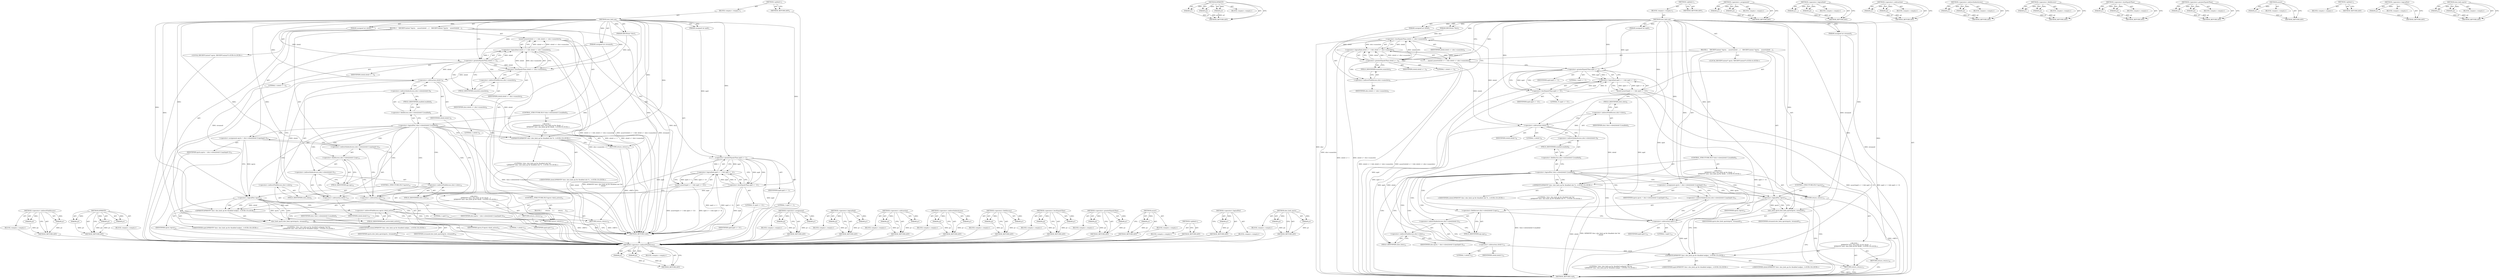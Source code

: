 digraph "xhci_kick_epctx" {
vulnerable_123 [label=<(METHOD,&lt;operator&gt;.indirectFieldAccess)>];
vulnerable_124 [label=<(PARAM,p1)>];
vulnerable_125 [label=<(PARAM,p2)>];
vulnerable_126 [label=<(BLOCK,&lt;empty&gt;,&lt;empty&gt;)>];
vulnerable_127 [label=<(METHOD_RETURN,ANY)>];
vulnerable_147 [label=<(METHOD,DPRINTF)>];
vulnerable_148 [label=<(PARAM,p1)>];
vulnerable_149 [label=<(PARAM,p2)>];
vulnerable_150 [label=<(PARAM,p3)>];
vulnerable_151 [label=<(BLOCK,&lt;empty&gt;,&lt;empty&gt;)>];
vulnerable_152 [label=<(METHOD_RETURN,ANY)>];
vulnerable_6 [label=<(METHOD,&lt;global&gt;)<SUB>1</SUB>>];
vulnerable_7 [label=<(BLOCK,&lt;empty&gt;,&lt;empty&gt;)<SUB>1</SUB>>];
vulnerable_8 [label=<(METHOD,xhci_kick_ep)<SUB>1</SUB>>];
vulnerable_9 [label=<(PARAM,XHCIState *xhci)<SUB>1</SUB>>];
vulnerable_10 [label=<(PARAM,unsigned int slotid)<SUB>1</SUB>>];
vulnerable_11 [label=<(PARAM,unsigned int epid)<SUB>2</SUB>>];
vulnerable_12 [label=<(PARAM,unsigned int streamid)<SUB>2</SUB>>];
vulnerable_13 [label=<(BLOCK,{
    XHCIEPContext *epctx;

    assert(slotid ...,{
    XHCIEPContext *epctx;

    assert(slotid ...)<SUB>3</SUB>>];
vulnerable_14 [label="<(LOCAL,XHCIEPContext* epctx: XHCIEPContext*)<SUB>4</SUB>>"];
vulnerable_15 [label=<(assert,assert(slotid &gt;= 1 &amp;&amp; slotid &lt;= xhci-&gt;numslots))<SUB>6</SUB>>];
vulnerable_16 [label=<(&lt;operator&gt;.logicalAnd,slotid &gt;= 1 &amp;&amp; slotid &lt;= xhci-&gt;numslots)<SUB>6</SUB>>];
vulnerable_17 [label=<(&lt;operator&gt;.greaterEqualsThan,slotid &gt;= 1)<SUB>6</SUB>>];
vulnerable_18 [label=<(IDENTIFIER,slotid,slotid &gt;= 1)<SUB>6</SUB>>];
vulnerable_19 [label=<(LITERAL,1,slotid &gt;= 1)<SUB>6</SUB>>];
vulnerable_20 [label=<(&lt;operator&gt;.lessEqualsThan,slotid &lt;= xhci-&gt;numslots)<SUB>6</SUB>>];
vulnerable_21 [label=<(IDENTIFIER,slotid,slotid &lt;= xhci-&gt;numslots)<SUB>6</SUB>>];
vulnerable_22 [label=<(&lt;operator&gt;.indirectFieldAccess,xhci-&gt;numslots)<SUB>6</SUB>>];
vulnerable_23 [label=<(IDENTIFIER,xhci,slotid &lt;= xhci-&gt;numslots)<SUB>6</SUB>>];
vulnerable_24 [label=<(FIELD_IDENTIFIER,numslots,numslots)<SUB>6</SUB>>];
vulnerable_25 [label=<(assert,assert(epid &gt;= 1 &amp;&amp; epid &lt;= 31))<SUB>7</SUB>>];
vulnerable_26 [label=<(&lt;operator&gt;.logicalAnd,epid &gt;= 1 &amp;&amp; epid &lt;= 31)<SUB>7</SUB>>];
vulnerable_27 [label=<(&lt;operator&gt;.greaterEqualsThan,epid &gt;= 1)<SUB>7</SUB>>];
vulnerable_28 [label=<(IDENTIFIER,epid,epid &gt;= 1)<SUB>7</SUB>>];
vulnerable_29 [label=<(LITERAL,1,epid &gt;= 1)<SUB>7</SUB>>];
vulnerable_30 [label=<(&lt;operator&gt;.lessEqualsThan,epid &lt;= 31)<SUB>7</SUB>>];
vulnerable_31 [label=<(IDENTIFIER,epid,epid &lt;= 31)<SUB>7</SUB>>];
vulnerable_32 [label=<(LITERAL,31,epid &lt;= 31)<SUB>7</SUB>>];
vulnerable_33 [label=<(CONTROL_STRUCTURE,IF,if (!xhci-&gt;slots[slotid-1].enabled))<SUB>9</SUB>>];
vulnerable_34 [label=<(&lt;operator&gt;.logicalNot,!xhci-&gt;slots[slotid-1].enabled)<SUB>9</SUB>>];
vulnerable_35 [label=<(&lt;operator&gt;.fieldAccess,xhci-&gt;slots[slotid-1].enabled)<SUB>9</SUB>>];
vulnerable_36 [label=<(&lt;operator&gt;.indirectIndexAccess,xhci-&gt;slots[slotid-1])<SUB>9</SUB>>];
vulnerable_37 [label=<(&lt;operator&gt;.indirectFieldAccess,xhci-&gt;slots)<SUB>9</SUB>>];
vulnerable_38 [label=<(IDENTIFIER,xhci,!xhci-&gt;slots[slotid-1].enabled)<SUB>9</SUB>>];
vulnerable_39 [label=<(FIELD_IDENTIFIER,slots,slots)<SUB>9</SUB>>];
vulnerable_40 [label=<(&lt;operator&gt;.subtraction,slotid-1)<SUB>9</SUB>>];
vulnerable_41 [label=<(IDENTIFIER,slotid,slotid-1)<SUB>9</SUB>>];
vulnerable_42 [label=<(LITERAL,1,slotid-1)<SUB>9</SUB>>];
vulnerable_43 [label=<(FIELD_IDENTIFIER,enabled,enabled)<SUB>9</SUB>>];
vulnerable_44 [label="<(BLOCK,{
        DPRINTF(&quot;xhci: xhci_kick_ep for disab...,{
        DPRINTF(&quot;xhci: xhci_kick_ep for disab...)<SUB>9</SUB>>"];
vulnerable_45 [label="<(DPRINTF,DPRINTF(&quot;xhci: xhci_kick_ep for disabled slot %...)<SUB>10</SUB>>"];
vulnerable_46 [label="<(LITERAL,&quot;xhci: xhci_kick_ep for disabled slot %d\n&quot;,DPRINTF(&quot;xhci: xhci_kick_ep for disabled slot %...)<SUB>10</SUB>>"];
vulnerable_47 [label="<(IDENTIFIER,slotid,DPRINTF(&quot;xhci: xhci_kick_ep for disabled slot %...)<SUB>10</SUB>>"];
vulnerable_48 [label=<(RETURN,return;,return;)<SUB>11</SUB>>];
vulnerable_49 [label=<(&lt;operator&gt;.assignment,epctx = xhci-&gt;slots[slotid-1].eps[epid-1])<SUB>13</SUB>>];
vulnerable_50 [label=<(IDENTIFIER,epctx,epctx = xhci-&gt;slots[slotid-1].eps[epid-1])<SUB>13</SUB>>];
vulnerable_51 [label=<(&lt;operator&gt;.indirectIndexAccess,xhci-&gt;slots[slotid-1].eps[epid-1])<SUB>13</SUB>>];
vulnerable_52 [label=<(&lt;operator&gt;.fieldAccess,xhci-&gt;slots[slotid-1].eps)<SUB>13</SUB>>];
vulnerable_53 [label=<(&lt;operator&gt;.indirectIndexAccess,xhci-&gt;slots[slotid-1])<SUB>13</SUB>>];
vulnerable_54 [label=<(&lt;operator&gt;.indirectFieldAccess,xhci-&gt;slots)<SUB>13</SUB>>];
vulnerable_55 [label=<(IDENTIFIER,xhci,epctx = xhci-&gt;slots[slotid-1].eps[epid-1])<SUB>13</SUB>>];
vulnerable_56 [label=<(FIELD_IDENTIFIER,slots,slots)<SUB>13</SUB>>];
vulnerable_57 [label=<(&lt;operator&gt;.subtraction,slotid-1)<SUB>13</SUB>>];
vulnerable_58 [label=<(IDENTIFIER,slotid,slotid-1)<SUB>13</SUB>>];
vulnerable_59 [label=<(LITERAL,1,slotid-1)<SUB>13</SUB>>];
vulnerable_60 [label=<(FIELD_IDENTIFIER,eps,eps)<SUB>13</SUB>>];
vulnerable_61 [label=<(&lt;operator&gt;.subtraction,epid-1)<SUB>13</SUB>>];
vulnerable_62 [label=<(IDENTIFIER,epid,epid-1)<SUB>13</SUB>>];
vulnerable_63 [label=<(LITERAL,1,epid-1)<SUB>13</SUB>>];
vulnerable_64 [label=<(CONTROL_STRUCTURE,IF,if (!epctx))<SUB>14</SUB>>];
vulnerable_65 [label=<(&lt;operator&gt;.logicalNot,!epctx)<SUB>14</SUB>>];
vulnerable_66 [label=<(IDENTIFIER,epctx,!epctx)<SUB>14</SUB>>];
vulnerable_67 [label="<(BLOCK,{
        DPRINTF(&quot;xhci: xhci_kick_ep for disab...,{
        DPRINTF(&quot;xhci: xhci_kick_ep for disab...)<SUB>14</SUB>>"];
vulnerable_68 [label="<(DPRINTF,DPRINTF(&quot;xhci: xhci_kick_ep for disabled endpoi...)<SUB>15</SUB>>"];
vulnerable_69 [label="<(LITERAL,&quot;xhci: xhci_kick_ep for disabled endpoint %d,%d\n&quot;,DPRINTF(&quot;xhci: xhci_kick_ep for disabled endpoi...)<SUB>15</SUB>>"];
vulnerable_70 [label="<(IDENTIFIER,epid,DPRINTF(&quot;xhci: xhci_kick_ep for disabled endpoi...)<SUB>16</SUB>>"];
vulnerable_71 [label="<(IDENTIFIER,slotid,DPRINTF(&quot;xhci: xhci_kick_ep for disabled endpoi...)<SUB>16</SUB>>"];
vulnerable_72 [label=<(RETURN,return;,return;)<SUB>17</SUB>>];
vulnerable_73 [label=<(RETURN,return;,return;)<SUB>18</SUB>>];
vulnerable_74 [label=<(xhci_kick_epctx,xhci_kick_epctx(epctx, streamid))<SUB>21</SUB>>];
vulnerable_75 [label=<(IDENTIFIER,epctx,xhci_kick_epctx(epctx, streamid))<SUB>21</SUB>>];
vulnerable_76 [label=<(IDENTIFIER,streamid,xhci_kick_epctx(epctx, streamid))<SUB>21</SUB>>];
vulnerable_77 [label=<(METHOD_RETURN,void)<SUB>1</SUB>>];
vulnerable_79 [label=<(METHOD_RETURN,ANY)<SUB>1</SUB>>];
vulnerable_153 [label=<(METHOD,&lt;operator&gt;.assignment)>];
vulnerable_154 [label=<(PARAM,p1)>];
vulnerable_155 [label=<(PARAM,p2)>];
vulnerable_156 [label=<(BLOCK,&lt;empty&gt;,&lt;empty&gt;)>];
vulnerable_157 [label=<(METHOD_RETURN,ANY)>];
vulnerable_108 [label=<(METHOD,&lt;operator&gt;.logicalAnd)>];
vulnerable_109 [label=<(PARAM,p1)>];
vulnerable_110 [label=<(PARAM,p2)>];
vulnerable_111 [label=<(BLOCK,&lt;empty&gt;,&lt;empty&gt;)>];
vulnerable_112 [label=<(METHOD_RETURN,ANY)>];
vulnerable_142 [label=<(METHOD,&lt;operator&gt;.subtraction)>];
vulnerable_143 [label=<(PARAM,p1)>];
vulnerable_144 [label=<(PARAM,p2)>];
vulnerable_145 [label=<(BLOCK,&lt;empty&gt;,&lt;empty&gt;)>];
vulnerable_146 [label=<(METHOD_RETURN,ANY)>];
vulnerable_137 [label=<(METHOD,&lt;operator&gt;.indirectIndexAccess)>];
vulnerable_138 [label=<(PARAM,p1)>];
vulnerable_139 [label=<(PARAM,p2)>];
vulnerable_140 [label=<(BLOCK,&lt;empty&gt;,&lt;empty&gt;)>];
vulnerable_141 [label=<(METHOD_RETURN,ANY)>];
vulnerable_132 [label=<(METHOD,&lt;operator&gt;.fieldAccess)>];
vulnerable_133 [label=<(PARAM,p1)>];
vulnerable_134 [label=<(PARAM,p2)>];
vulnerable_135 [label=<(BLOCK,&lt;empty&gt;,&lt;empty&gt;)>];
vulnerable_136 [label=<(METHOD_RETURN,ANY)>];
vulnerable_118 [label=<(METHOD,&lt;operator&gt;.lessEqualsThan)>];
vulnerable_119 [label=<(PARAM,p1)>];
vulnerable_120 [label=<(PARAM,p2)>];
vulnerable_121 [label=<(BLOCK,&lt;empty&gt;,&lt;empty&gt;)>];
vulnerable_122 [label=<(METHOD_RETURN,ANY)>];
vulnerable_113 [label=<(METHOD,&lt;operator&gt;.greaterEqualsThan)>];
vulnerable_114 [label=<(PARAM,p1)>];
vulnerable_115 [label=<(PARAM,p2)>];
vulnerable_116 [label=<(BLOCK,&lt;empty&gt;,&lt;empty&gt;)>];
vulnerable_117 [label=<(METHOD_RETURN,ANY)>];
vulnerable_104 [label=<(METHOD,assert)>];
vulnerable_105 [label=<(PARAM,p1)>];
vulnerable_106 [label=<(BLOCK,&lt;empty&gt;,&lt;empty&gt;)>];
vulnerable_107 [label=<(METHOD_RETURN,ANY)>];
vulnerable_98 [label=<(METHOD,&lt;global&gt;)<SUB>1</SUB>>];
vulnerable_99 [label=<(BLOCK,&lt;empty&gt;,&lt;empty&gt;)>];
vulnerable_100 [label=<(METHOD_RETURN,ANY)>];
vulnerable_128 [label=<(METHOD,&lt;operator&gt;.logicalNot)>];
vulnerable_129 [label=<(PARAM,p1)>];
vulnerable_130 [label=<(BLOCK,&lt;empty&gt;,&lt;empty&gt;)>];
vulnerable_131 [label=<(METHOD_RETURN,ANY)>];
vulnerable_158 [label=<(METHOD,xhci_kick_epctx)>];
vulnerable_159 [label=<(PARAM,p1)>];
vulnerable_160 [label=<(PARAM,p2)>];
vulnerable_161 [label=<(BLOCK,&lt;empty&gt;,&lt;empty&gt;)>];
vulnerable_162 [label=<(METHOD_RETURN,ANY)>];
fixed_129 [label=<(METHOD,&lt;operator&gt;.indirectFieldAccess)>];
fixed_130 [label=<(PARAM,p1)>];
fixed_131 [label=<(PARAM,p2)>];
fixed_132 [label=<(BLOCK,&lt;empty&gt;,&lt;empty&gt;)>];
fixed_133 [label=<(METHOD_RETURN,ANY)>];
fixed_153 [label=<(METHOD,DPRINTF)>];
fixed_154 [label=<(PARAM,p1)>];
fixed_155 [label=<(PARAM,p2)>];
fixed_156 [label=<(PARAM,p3)>];
fixed_157 [label=<(BLOCK,&lt;empty&gt;,&lt;empty&gt;)>];
fixed_158 [label=<(METHOD_RETURN,ANY)>];
fixed_6 [label=<(METHOD,&lt;global&gt;)<SUB>1</SUB>>];
fixed_7 [label=<(BLOCK,&lt;empty&gt;,&lt;empty&gt;)<SUB>1</SUB>>];
fixed_8 [label=<(METHOD,xhci_kick_ep)<SUB>1</SUB>>];
fixed_9 [label=<(PARAM,XHCIState *xhci)<SUB>1</SUB>>];
fixed_10 [label=<(PARAM,unsigned int slotid)<SUB>1</SUB>>];
fixed_11 [label=<(PARAM,unsigned int epid)<SUB>2</SUB>>];
fixed_12 [label=<(PARAM,unsigned int streamid)<SUB>2</SUB>>];
fixed_13 [label=<(BLOCK,{
    XHCIEPContext *epctx;

    assert(slotid ...,{
    XHCIEPContext *epctx;

    assert(slotid ...)<SUB>3</SUB>>];
fixed_14 [label="<(LOCAL,XHCIEPContext* epctx: XHCIEPContext*)<SUB>4</SUB>>"];
fixed_15 [label=<(assert,assert(slotid &gt;= 1 &amp;&amp; slotid &lt;= xhci-&gt;numslots))<SUB>6</SUB>>];
fixed_16 [label=<(&lt;operator&gt;.logicalAnd,slotid &gt;= 1 &amp;&amp; slotid &lt;= xhci-&gt;numslots)<SUB>6</SUB>>];
fixed_17 [label=<(&lt;operator&gt;.greaterEqualsThan,slotid &gt;= 1)<SUB>6</SUB>>];
fixed_18 [label=<(IDENTIFIER,slotid,slotid &gt;= 1)<SUB>6</SUB>>];
fixed_19 [label=<(LITERAL,1,slotid &gt;= 1)<SUB>6</SUB>>];
fixed_20 [label=<(&lt;operator&gt;.lessEqualsThan,slotid &lt;= xhci-&gt;numslots)<SUB>6</SUB>>];
fixed_21 [label=<(IDENTIFIER,slotid,slotid &lt;= xhci-&gt;numslots)<SUB>6</SUB>>];
fixed_22 [label=<(&lt;operator&gt;.indirectFieldAccess,xhci-&gt;numslots)<SUB>6</SUB>>];
fixed_23 [label=<(IDENTIFIER,xhci,slotid &lt;= xhci-&gt;numslots)<SUB>6</SUB>>];
fixed_24 [label=<(FIELD_IDENTIFIER,numslots,numslots)<SUB>6</SUB>>];
fixed_25 [label=<(assert,assert(epid &gt;= 1 &amp;&amp; epid &lt;= 31))<SUB>7</SUB>>];
fixed_26 [label=<(&lt;operator&gt;.logicalAnd,epid &gt;= 1 &amp;&amp; epid &lt;= 31)<SUB>7</SUB>>];
fixed_27 [label=<(&lt;operator&gt;.greaterEqualsThan,epid &gt;= 1)<SUB>7</SUB>>];
fixed_28 [label=<(IDENTIFIER,epid,epid &gt;= 1)<SUB>7</SUB>>];
fixed_29 [label=<(LITERAL,1,epid &gt;= 1)<SUB>7</SUB>>];
fixed_30 [label=<(&lt;operator&gt;.lessEqualsThan,epid &lt;= 31)<SUB>7</SUB>>];
fixed_31 [label=<(IDENTIFIER,epid,epid &lt;= 31)<SUB>7</SUB>>];
fixed_32 [label=<(LITERAL,31,epid &lt;= 31)<SUB>7</SUB>>];
fixed_33 [label=<(CONTROL_STRUCTURE,IF,if (!xhci-&gt;slots[slotid-1].enabled))<SUB>9</SUB>>];
fixed_34 [label=<(&lt;operator&gt;.logicalNot,!xhci-&gt;slots[slotid-1].enabled)<SUB>9</SUB>>];
fixed_35 [label=<(&lt;operator&gt;.fieldAccess,xhci-&gt;slots[slotid-1].enabled)<SUB>9</SUB>>];
fixed_36 [label=<(&lt;operator&gt;.indirectIndexAccess,xhci-&gt;slots[slotid-1])<SUB>9</SUB>>];
fixed_37 [label=<(&lt;operator&gt;.indirectFieldAccess,xhci-&gt;slots)<SUB>9</SUB>>];
fixed_38 [label=<(IDENTIFIER,xhci,!xhci-&gt;slots[slotid-1].enabled)<SUB>9</SUB>>];
fixed_39 [label=<(FIELD_IDENTIFIER,slots,slots)<SUB>9</SUB>>];
fixed_40 [label=<(&lt;operator&gt;.subtraction,slotid-1)<SUB>9</SUB>>];
fixed_41 [label=<(IDENTIFIER,slotid,slotid-1)<SUB>9</SUB>>];
fixed_42 [label=<(LITERAL,1,slotid-1)<SUB>9</SUB>>];
fixed_43 [label=<(FIELD_IDENTIFIER,enabled,enabled)<SUB>9</SUB>>];
fixed_44 [label="<(BLOCK,{
        DPRINTF(&quot;xhci: xhci_kick_ep for disab...,{
        DPRINTF(&quot;xhci: xhci_kick_ep for disab...)<SUB>9</SUB>>"];
fixed_45 [label="<(DPRINTF,DPRINTF(&quot;xhci: xhci_kick_ep for disabled slot %...)<SUB>10</SUB>>"];
fixed_46 [label="<(LITERAL,&quot;xhci: xhci_kick_ep for disabled slot %d\n&quot;,DPRINTF(&quot;xhci: xhci_kick_ep for disabled slot %...)<SUB>10</SUB>>"];
fixed_47 [label="<(IDENTIFIER,slotid,DPRINTF(&quot;xhci: xhci_kick_ep for disabled slot %...)<SUB>10</SUB>>"];
fixed_48 [label=<(RETURN,return;,return;)<SUB>11</SUB>>];
fixed_49 [label=<(&lt;operator&gt;.assignment,epctx = xhci-&gt;slots[slotid-1].eps[epid-1])<SUB>13</SUB>>];
fixed_50 [label=<(IDENTIFIER,epctx,epctx = xhci-&gt;slots[slotid-1].eps[epid-1])<SUB>13</SUB>>];
fixed_51 [label=<(&lt;operator&gt;.indirectIndexAccess,xhci-&gt;slots[slotid-1].eps[epid-1])<SUB>13</SUB>>];
fixed_52 [label=<(&lt;operator&gt;.fieldAccess,xhci-&gt;slots[slotid-1].eps)<SUB>13</SUB>>];
fixed_53 [label=<(&lt;operator&gt;.indirectIndexAccess,xhci-&gt;slots[slotid-1])<SUB>13</SUB>>];
fixed_54 [label=<(&lt;operator&gt;.indirectFieldAccess,xhci-&gt;slots)<SUB>13</SUB>>];
fixed_55 [label=<(IDENTIFIER,xhci,epctx = xhci-&gt;slots[slotid-1].eps[epid-1])<SUB>13</SUB>>];
fixed_56 [label=<(FIELD_IDENTIFIER,slots,slots)<SUB>13</SUB>>];
fixed_57 [label=<(&lt;operator&gt;.subtraction,slotid-1)<SUB>13</SUB>>];
fixed_58 [label=<(IDENTIFIER,slotid,slotid-1)<SUB>13</SUB>>];
fixed_59 [label=<(LITERAL,1,slotid-1)<SUB>13</SUB>>];
fixed_60 [label=<(FIELD_IDENTIFIER,eps,eps)<SUB>13</SUB>>];
fixed_61 [label=<(&lt;operator&gt;.subtraction,epid-1)<SUB>13</SUB>>];
fixed_62 [label=<(IDENTIFIER,epid,epid-1)<SUB>13</SUB>>];
fixed_63 [label=<(LITERAL,1,epid-1)<SUB>13</SUB>>];
fixed_64 [label=<(CONTROL_STRUCTURE,IF,if (!epctx))<SUB>14</SUB>>];
fixed_65 [label=<(&lt;operator&gt;.logicalNot,!epctx)<SUB>14</SUB>>];
fixed_66 [label=<(IDENTIFIER,epctx,!epctx)<SUB>14</SUB>>];
fixed_67 [label="<(BLOCK,{
        DPRINTF(&quot;xhci: xhci_kick_ep for disab...,{
        DPRINTF(&quot;xhci: xhci_kick_ep for disab...)<SUB>14</SUB>>"];
fixed_68 [label="<(DPRINTF,DPRINTF(&quot;xhci: xhci_kick_ep for disabled endpoi...)<SUB>15</SUB>>"];
fixed_69 [label="<(LITERAL,&quot;xhci: xhci_kick_ep for disabled endpoint %d,%d\n&quot;,DPRINTF(&quot;xhci: xhci_kick_ep for disabled endpoi...)<SUB>15</SUB>>"];
fixed_70 [label="<(IDENTIFIER,epid,DPRINTF(&quot;xhci: xhci_kick_ep for disabled endpoi...)<SUB>16</SUB>>"];
fixed_71 [label="<(IDENTIFIER,slotid,DPRINTF(&quot;xhci: xhci_kick_ep for disabled endpoi...)<SUB>16</SUB>>"];
fixed_72 [label=<(RETURN,return;,return;)<SUB>17</SUB>>];
fixed_73 [label=<(RETURN,return;,return;)<SUB>18</SUB>>];
fixed_74 [label=<(CONTROL_STRUCTURE,IF,if (epctx-&gt;kick_active))<SUB>21</SUB>>];
fixed_75 [label=<(&lt;operator&gt;.indirectFieldAccess,epctx-&gt;kick_active)<SUB>21</SUB>>];
fixed_76 [label=<(IDENTIFIER,epctx,if (epctx-&gt;kick_active))<SUB>21</SUB>>];
fixed_77 [label=<(FIELD_IDENTIFIER,kick_active,kick_active)<SUB>21</SUB>>];
fixed_78 [label=<(BLOCK,{
        return;
    },{
        return;
    })<SUB>21</SUB>>];
fixed_79 [label=<(RETURN,return;,return;)<SUB>22</SUB>>];
fixed_80 [label=<(xhci_kick_epctx,xhci_kick_epctx(epctx, streamid))<SUB>24</SUB>>];
fixed_81 [label=<(IDENTIFIER,epctx,xhci_kick_epctx(epctx, streamid))<SUB>24</SUB>>];
fixed_82 [label=<(IDENTIFIER,streamid,xhci_kick_epctx(epctx, streamid))<SUB>24</SUB>>];
fixed_83 [label=<(METHOD_RETURN,void)<SUB>1</SUB>>];
fixed_85 [label=<(METHOD_RETURN,ANY)<SUB>1</SUB>>];
fixed_159 [label=<(METHOD,&lt;operator&gt;.assignment)>];
fixed_160 [label=<(PARAM,p1)>];
fixed_161 [label=<(PARAM,p2)>];
fixed_162 [label=<(BLOCK,&lt;empty&gt;,&lt;empty&gt;)>];
fixed_163 [label=<(METHOD_RETURN,ANY)>];
fixed_114 [label=<(METHOD,&lt;operator&gt;.logicalAnd)>];
fixed_115 [label=<(PARAM,p1)>];
fixed_116 [label=<(PARAM,p2)>];
fixed_117 [label=<(BLOCK,&lt;empty&gt;,&lt;empty&gt;)>];
fixed_118 [label=<(METHOD_RETURN,ANY)>];
fixed_148 [label=<(METHOD,&lt;operator&gt;.subtraction)>];
fixed_149 [label=<(PARAM,p1)>];
fixed_150 [label=<(PARAM,p2)>];
fixed_151 [label=<(BLOCK,&lt;empty&gt;,&lt;empty&gt;)>];
fixed_152 [label=<(METHOD_RETURN,ANY)>];
fixed_143 [label=<(METHOD,&lt;operator&gt;.indirectIndexAccess)>];
fixed_144 [label=<(PARAM,p1)>];
fixed_145 [label=<(PARAM,p2)>];
fixed_146 [label=<(BLOCK,&lt;empty&gt;,&lt;empty&gt;)>];
fixed_147 [label=<(METHOD_RETURN,ANY)>];
fixed_138 [label=<(METHOD,&lt;operator&gt;.fieldAccess)>];
fixed_139 [label=<(PARAM,p1)>];
fixed_140 [label=<(PARAM,p2)>];
fixed_141 [label=<(BLOCK,&lt;empty&gt;,&lt;empty&gt;)>];
fixed_142 [label=<(METHOD_RETURN,ANY)>];
fixed_124 [label=<(METHOD,&lt;operator&gt;.lessEqualsThan)>];
fixed_125 [label=<(PARAM,p1)>];
fixed_126 [label=<(PARAM,p2)>];
fixed_127 [label=<(BLOCK,&lt;empty&gt;,&lt;empty&gt;)>];
fixed_128 [label=<(METHOD_RETURN,ANY)>];
fixed_119 [label=<(METHOD,&lt;operator&gt;.greaterEqualsThan)>];
fixed_120 [label=<(PARAM,p1)>];
fixed_121 [label=<(PARAM,p2)>];
fixed_122 [label=<(BLOCK,&lt;empty&gt;,&lt;empty&gt;)>];
fixed_123 [label=<(METHOD_RETURN,ANY)>];
fixed_110 [label=<(METHOD,assert)>];
fixed_111 [label=<(PARAM,p1)>];
fixed_112 [label=<(BLOCK,&lt;empty&gt;,&lt;empty&gt;)>];
fixed_113 [label=<(METHOD_RETURN,ANY)>];
fixed_104 [label=<(METHOD,&lt;global&gt;)<SUB>1</SUB>>];
fixed_105 [label=<(BLOCK,&lt;empty&gt;,&lt;empty&gt;)>];
fixed_106 [label=<(METHOD_RETURN,ANY)>];
fixed_134 [label=<(METHOD,&lt;operator&gt;.logicalNot)>];
fixed_135 [label=<(PARAM,p1)>];
fixed_136 [label=<(BLOCK,&lt;empty&gt;,&lt;empty&gt;)>];
fixed_137 [label=<(METHOD_RETURN,ANY)>];
fixed_164 [label=<(METHOD,xhci_kick_epctx)>];
fixed_165 [label=<(PARAM,p1)>];
fixed_166 [label=<(PARAM,p2)>];
fixed_167 [label=<(BLOCK,&lt;empty&gt;,&lt;empty&gt;)>];
fixed_168 [label=<(METHOD_RETURN,ANY)>];
vulnerable_123 -> vulnerable_124  [key=0, label="AST: "];
vulnerable_123 -> vulnerable_124  [key=1, label="DDG: "];
vulnerable_123 -> vulnerable_126  [key=0, label="AST: "];
vulnerable_123 -> vulnerable_125  [key=0, label="AST: "];
vulnerable_123 -> vulnerable_125  [key=1, label="DDG: "];
vulnerable_123 -> vulnerable_127  [key=0, label="AST: "];
vulnerable_123 -> vulnerable_127  [key=1, label="CFG: "];
vulnerable_124 -> vulnerable_127  [key=0, label="DDG: p1"];
vulnerable_125 -> vulnerable_127  [key=0, label="DDG: p2"];
vulnerable_147 -> vulnerable_148  [key=0, label="AST: "];
vulnerable_147 -> vulnerable_148  [key=1, label="DDG: "];
vulnerable_147 -> vulnerable_151  [key=0, label="AST: "];
vulnerable_147 -> vulnerable_149  [key=0, label="AST: "];
vulnerable_147 -> vulnerable_149  [key=1, label="DDG: "];
vulnerable_147 -> vulnerable_152  [key=0, label="AST: "];
vulnerable_147 -> vulnerable_152  [key=1, label="CFG: "];
vulnerable_147 -> vulnerable_150  [key=0, label="AST: "];
vulnerable_147 -> vulnerable_150  [key=1, label="DDG: "];
vulnerable_148 -> vulnerable_152  [key=0, label="DDG: p1"];
vulnerable_149 -> vulnerable_152  [key=0, label="DDG: p2"];
vulnerable_150 -> vulnerable_152  [key=0, label="DDG: p3"];
vulnerable_6 -> vulnerable_7  [key=0, label="AST: "];
vulnerable_6 -> vulnerable_79  [key=0, label="AST: "];
vulnerable_6 -> vulnerable_79  [key=1, label="CFG: "];
vulnerable_7 -> vulnerable_8  [key=0, label="AST: "];
vulnerable_8 -> vulnerable_9  [key=0, label="AST: "];
vulnerable_8 -> vulnerable_9  [key=1, label="DDG: "];
vulnerable_8 -> vulnerable_10  [key=0, label="AST: "];
vulnerable_8 -> vulnerable_10  [key=1, label="DDG: "];
vulnerable_8 -> vulnerable_11  [key=0, label="AST: "];
vulnerable_8 -> vulnerable_11  [key=1, label="DDG: "];
vulnerable_8 -> vulnerable_12  [key=0, label="AST: "];
vulnerable_8 -> vulnerable_12  [key=1, label="DDG: "];
vulnerable_8 -> vulnerable_13  [key=0, label="AST: "];
vulnerable_8 -> vulnerable_77  [key=0, label="AST: "];
vulnerable_8 -> vulnerable_17  [key=0, label="CFG: "];
vulnerable_8 -> vulnerable_17  [key=1, label="DDG: "];
vulnerable_8 -> vulnerable_74  [key=0, label="DDG: "];
vulnerable_8 -> vulnerable_48  [key=0, label="DDG: "];
vulnerable_8 -> vulnerable_65  [key=0, label="DDG: "];
vulnerable_8 -> vulnerable_72  [key=0, label="DDG: "];
vulnerable_8 -> vulnerable_20  [key=0, label="DDG: "];
vulnerable_8 -> vulnerable_27  [key=0, label="DDG: "];
vulnerable_8 -> vulnerable_30  [key=0, label="DDG: "];
vulnerable_8 -> vulnerable_45  [key=0, label="DDG: "];
vulnerable_8 -> vulnerable_61  [key=0, label="DDG: "];
vulnerable_8 -> vulnerable_68  [key=0, label="DDG: "];
vulnerable_8 -> vulnerable_40  [key=0, label="DDG: "];
vulnerable_8 -> vulnerable_57  [key=0, label="DDG: "];
vulnerable_9 -> vulnerable_77  [key=0, label="DDG: xhci"];
vulnerable_9 -> vulnerable_20  [key=0, label="DDG: xhci"];
vulnerable_10 -> vulnerable_17  [key=0, label="DDG: slotid"];
vulnerable_11 -> vulnerable_27  [key=0, label="DDG: epid"];
vulnerable_12 -> vulnerable_77  [key=0, label="DDG: streamid"];
vulnerable_12 -> vulnerable_74  [key=0, label="DDG: streamid"];
vulnerable_13 -> vulnerable_14  [key=0, label="AST: "];
vulnerable_13 -> vulnerable_15  [key=0, label="AST: "];
vulnerable_13 -> vulnerable_25  [key=0, label="AST: "];
vulnerable_13 -> vulnerable_33  [key=0, label="AST: "];
vulnerable_13 -> vulnerable_49  [key=0, label="AST: "];
vulnerable_13 -> vulnerable_64  [key=0, label="AST: "];
vulnerable_13 -> vulnerable_74  [key=0, label="AST: "];
vulnerable_15 -> vulnerable_16  [key=0, label="AST: "];
vulnerable_15 -> vulnerable_27  [key=0, label="CFG: "];
vulnerable_15 -> vulnerable_77  [key=0, label="DDG: slotid &gt;= 1 &amp;&amp; slotid &lt;= xhci-&gt;numslots"];
vulnerable_15 -> vulnerable_77  [key=1, label="DDG: assert(slotid &gt;= 1 &amp;&amp; slotid &lt;= xhci-&gt;numslots)"];
vulnerable_16 -> vulnerable_17  [key=0, label="AST: "];
vulnerable_16 -> vulnerable_20  [key=0, label="AST: "];
vulnerable_16 -> vulnerable_15  [key=0, label="CFG: "];
vulnerable_16 -> vulnerable_15  [key=1, label="DDG: slotid &gt;= 1"];
vulnerable_16 -> vulnerable_15  [key=2, label="DDG: slotid &lt;= xhci-&gt;numslots"];
vulnerable_16 -> vulnerable_77  [key=0, label="DDG: slotid &gt;= 1"];
vulnerable_16 -> vulnerable_77  [key=1, label="DDG: slotid &lt;= xhci-&gt;numslots"];
vulnerable_17 -> vulnerable_18  [key=0, label="AST: "];
vulnerable_17 -> vulnerable_19  [key=0, label="AST: "];
vulnerable_17 -> vulnerable_16  [key=0, label="CFG: "];
vulnerable_17 -> vulnerable_16  [key=1, label="DDG: slotid"];
vulnerable_17 -> vulnerable_16  [key=2, label="DDG: 1"];
vulnerable_17 -> vulnerable_24  [key=0, label="CFG: "];
vulnerable_17 -> vulnerable_24  [key=1, label="CDG: "];
vulnerable_17 -> vulnerable_20  [key=0, label="DDG: slotid"];
vulnerable_17 -> vulnerable_20  [key=1, label="CDG: "];
vulnerable_17 -> vulnerable_40  [key=0, label="DDG: slotid"];
vulnerable_17 -> vulnerable_22  [key=0, label="CDG: "];
vulnerable_20 -> vulnerable_21  [key=0, label="AST: "];
vulnerable_20 -> vulnerable_22  [key=0, label="AST: "];
vulnerable_20 -> vulnerable_16  [key=0, label="CFG: "];
vulnerable_20 -> vulnerable_16  [key=1, label="DDG: slotid"];
vulnerable_20 -> vulnerable_16  [key=2, label="DDG: xhci-&gt;numslots"];
vulnerable_20 -> vulnerable_77  [key=0, label="DDG: xhci-&gt;numslots"];
vulnerable_20 -> vulnerable_40  [key=0, label="DDG: slotid"];
vulnerable_22 -> vulnerable_23  [key=0, label="AST: "];
vulnerable_22 -> vulnerable_24  [key=0, label="AST: "];
vulnerable_22 -> vulnerable_20  [key=0, label="CFG: "];
vulnerable_24 -> vulnerable_22  [key=0, label="CFG: "];
vulnerable_25 -> vulnerable_26  [key=0, label="AST: "];
vulnerable_25 -> vulnerable_39  [key=0, label="CFG: "];
vulnerable_25 -> vulnerable_77  [key=0, label="DDG: epid &gt;= 1 &amp;&amp; epid &lt;= 31"];
vulnerable_25 -> vulnerable_77  [key=1, label="DDG: assert(epid &gt;= 1 &amp;&amp; epid &lt;= 31)"];
vulnerable_26 -> vulnerable_27  [key=0, label="AST: "];
vulnerable_26 -> vulnerable_30  [key=0, label="AST: "];
vulnerable_26 -> vulnerable_25  [key=0, label="CFG: "];
vulnerable_26 -> vulnerable_25  [key=1, label="DDG: epid &gt;= 1"];
vulnerable_26 -> vulnerable_25  [key=2, label="DDG: epid &lt;= 31"];
vulnerable_26 -> vulnerable_77  [key=0, label="DDG: epid &gt;= 1"];
vulnerable_26 -> vulnerable_77  [key=1, label="DDG: epid &lt;= 31"];
vulnerable_27 -> vulnerable_28  [key=0, label="AST: "];
vulnerable_27 -> vulnerable_29  [key=0, label="AST: "];
vulnerable_27 -> vulnerable_26  [key=0, label="CFG: "];
vulnerable_27 -> vulnerable_26  [key=1, label="DDG: epid"];
vulnerable_27 -> vulnerable_26  [key=2, label="DDG: 1"];
vulnerable_27 -> vulnerable_30  [key=0, label="CFG: "];
vulnerable_27 -> vulnerable_30  [key=1, label="DDG: epid"];
vulnerable_27 -> vulnerable_30  [key=2, label="CDG: "];
vulnerable_27 -> vulnerable_77  [key=0, label="DDG: epid"];
vulnerable_27 -> vulnerable_61  [key=0, label="DDG: epid"];
vulnerable_30 -> vulnerable_31  [key=0, label="AST: "];
vulnerable_30 -> vulnerable_32  [key=0, label="AST: "];
vulnerable_30 -> vulnerable_26  [key=0, label="CFG: "];
vulnerable_30 -> vulnerable_26  [key=1, label="DDG: epid"];
vulnerable_30 -> vulnerable_26  [key=2, label="DDG: 31"];
vulnerable_30 -> vulnerable_77  [key=0, label="DDG: epid"];
vulnerable_30 -> vulnerable_61  [key=0, label="DDG: epid"];
vulnerable_33 -> vulnerable_34  [key=0, label="AST: "];
vulnerable_33 -> vulnerable_44  [key=0, label="AST: "];
vulnerable_34 -> vulnerable_35  [key=0, label="AST: "];
vulnerable_34 -> vulnerable_45  [key=0, label="CFG: "];
vulnerable_34 -> vulnerable_45  [key=1, label="CDG: "];
vulnerable_34 -> vulnerable_56  [key=0, label="CFG: "];
vulnerable_34 -> vulnerable_56  [key=1, label="CDG: "];
vulnerable_34 -> vulnerable_77  [key=0, label="DDG: !xhci-&gt;slots[slotid-1].enabled"];
vulnerable_34 -> vulnerable_48  [key=0, label="CDG: "];
vulnerable_34 -> vulnerable_49  [key=0, label="CDG: "];
vulnerable_34 -> vulnerable_60  [key=0, label="CDG: "];
vulnerable_34 -> vulnerable_61  [key=0, label="CDG: "];
vulnerable_34 -> vulnerable_51  [key=0, label="CDG: "];
vulnerable_34 -> vulnerable_57  [key=0, label="CDG: "];
vulnerable_34 -> vulnerable_52  [key=0, label="CDG: "];
vulnerable_34 -> vulnerable_53  [key=0, label="CDG: "];
vulnerable_34 -> vulnerable_65  [key=0, label="CDG: "];
vulnerable_34 -> vulnerable_54  [key=0, label="CDG: "];
vulnerable_35 -> vulnerable_36  [key=0, label="AST: "];
vulnerable_35 -> vulnerable_43  [key=0, label="AST: "];
vulnerable_35 -> vulnerable_34  [key=0, label="CFG: "];
vulnerable_36 -> vulnerable_37  [key=0, label="AST: "];
vulnerable_36 -> vulnerable_40  [key=0, label="AST: "];
vulnerable_36 -> vulnerable_43  [key=0, label="CFG: "];
vulnerable_37 -> vulnerable_38  [key=0, label="AST: "];
vulnerable_37 -> vulnerable_39  [key=0, label="AST: "];
vulnerable_37 -> vulnerable_40  [key=0, label="CFG: "];
vulnerable_39 -> vulnerable_37  [key=0, label="CFG: "];
vulnerable_40 -> vulnerable_41  [key=0, label="AST: "];
vulnerable_40 -> vulnerable_42  [key=0, label="AST: "];
vulnerable_40 -> vulnerable_36  [key=0, label="CFG: "];
vulnerable_40 -> vulnerable_45  [key=0, label="DDG: slotid"];
vulnerable_40 -> vulnerable_57  [key=0, label="DDG: slotid"];
vulnerable_43 -> vulnerable_35  [key=0, label="CFG: "];
vulnerable_44 -> vulnerable_45  [key=0, label="AST: "];
vulnerable_44 -> vulnerable_48  [key=0, label="AST: "];
vulnerable_45 -> vulnerable_46  [key=0, label="AST: "];
vulnerable_45 -> vulnerable_47  [key=0, label="AST: "];
vulnerable_45 -> vulnerable_48  [key=0, label="CFG: "];
vulnerable_45 -> vulnerable_77  [key=0, label="DDG: slotid"];
vulnerable_45 -> vulnerable_77  [key=1, label="DDG: DPRINTF(&quot;xhci: xhci_kick_ep for disabled slot %d\n&quot;, slotid)"];
vulnerable_48 -> vulnerable_77  [key=0, label="CFG: "];
vulnerable_48 -> vulnerable_77  [key=1, label="DDG: &lt;RET&gt;"];
vulnerable_49 -> vulnerable_50  [key=0, label="AST: "];
vulnerable_49 -> vulnerable_51  [key=0, label="AST: "];
vulnerable_49 -> vulnerable_65  [key=0, label="CFG: "];
vulnerable_49 -> vulnerable_65  [key=1, label="DDG: epctx"];
vulnerable_51 -> vulnerable_52  [key=0, label="AST: "];
vulnerable_51 -> vulnerable_61  [key=0, label="AST: "];
vulnerable_51 -> vulnerable_49  [key=0, label="CFG: "];
vulnerable_52 -> vulnerable_53  [key=0, label="AST: "];
vulnerable_52 -> vulnerable_60  [key=0, label="AST: "];
vulnerable_52 -> vulnerable_61  [key=0, label="CFG: "];
vulnerable_53 -> vulnerable_54  [key=0, label="AST: "];
vulnerable_53 -> vulnerable_57  [key=0, label="AST: "];
vulnerable_53 -> vulnerable_60  [key=0, label="CFG: "];
vulnerable_54 -> vulnerable_55  [key=0, label="AST: "];
vulnerable_54 -> vulnerable_56  [key=0, label="AST: "];
vulnerable_54 -> vulnerable_57  [key=0, label="CFG: "];
vulnerable_56 -> vulnerable_54  [key=0, label="CFG: "];
vulnerable_57 -> vulnerable_58  [key=0, label="AST: "];
vulnerable_57 -> vulnerable_59  [key=0, label="AST: "];
vulnerable_57 -> vulnerable_53  [key=0, label="CFG: "];
vulnerable_57 -> vulnerable_68  [key=0, label="DDG: slotid"];
vulnerable_60 -> vulnerable_52  [key=0, label="CFG: "];
vulnerable_61 -> vulnerable_62  [key=0, label="AST: "];
vulnerable_61 -> vulnerable_63  [key=0, label="AST: "];
vulnerable_61 -> vulnerable_51  [key=0, label="CFG: "];
vulnerable_61 -> vulnerable_68  [key=0, label="DDG: epid"];
vulnerable_64 -> vulnerable_65  [key=0, label="AST: "];
vulnerable_64 -> vulnerable_67  [key=0, label="AST: "];
vulnerable_65 -> vulnerable_66  [key=0, label="AST: "];
vulnerable_65 -> vulnerable_68  [key=0, label="CFG: "];
vulnerable_65 -> vulnerable_68  [key=1, label="CDG: "];
vulnerable_65 -> vulnerable_74  [key=0, label="CFG: "];
vulnerable_65 -> vulnerable_74  [key=1, label="DDG: epctx"];
vulnerable_65 -> vulnerable_74  [key=2, label="CDG: "];
vulnerable_65 -> vulnerable_72  [key=0, label="CDG: "];
vulnerable_67 -> vulnerable_68  [key=0, label="AST: "];
vulnerable_67 -> vulnerable_72  [key=0, label="AST: "];
vulnerable_67 -> vulnerable_73  [key=0, label="AST: "];
vulnerable_68 -> vulnerable_69  [key=0, label="AST: "];
vulnerable_68 -> vulnerable_70  [key=0, label="AST: "];
vulnerable_68 -> vulnerable_71  [key=0, label="AST: "];
vulnerable_68 -> vulnerable_72  [key=0, label="CFG: "];
vulnerable_72 -> vulnerable_77  [key=0, label="CFG: "];
vulnerable_72 -> vulnerable_77  [key=1, label="DDG: &lt;RET&gt;"];
vulnerable_73 -> vulnerable_77  [key=0, label="CFG: "];
vulnerable_74 -> vulnerable_75  [key=0, label="AST: "];
vulnerable_74 -> vulnerable_76  [key=0, label="AST: "];
vulnerable_74 -> vulnerable_77  [key=0, label="CFG: "];
vulnerable_153 -> vulnerable_154  [key=0, label="AST: "];
vulnerable_153 -> vulnerable_154  [key=1, label="DDG: "];
vulnerable_153 -> vulnerable_156  [key=0, label="AST: "];
vulnerable_153 -> vulnerable_155  [key=0, label="AST: "];
vulnerable_153 -> vulnerable_155  [key=1, label="DDG: "];
vulnerable_153 -> vulnerable_157  [key=0, label="AST: "];
vulnerable_153 -> vulnerable_157  [key=1, label="CFG: "];
vulnerable_154 -> vulnerable_157  [key=0, label="DDG: p1"];
vulnerable_155 -> vulnerable_157  [key=0, label="DDG: p2"];
vulnerable_108 -> vulnerable_109  [key=0, label="AST: "];
vulnerable_108 -> vulnerable_109  [key=1, label="DDG: "];
vulnerable_108 -> vulnerable_111  [key=0, label="AST: "];
vulnerable_108 -> vulnerable_110  [key=0, label="AST: "];
vulnerable_108 -> vulnerable_110  [key=1, label="DDG: "];
vulnerable_108 -> vulnerable_112  [key=0, label="AST: "];
vulnerable_108 -> vulnerable_112  [key=1, label="CFG: "];
vulnerable_109 -> vulnerable_112  [key=0, label="DDG: p1"];
vulnerable_110 -> vulnerable_112  [key=0, label="DDG: p2"];
vulnerable_142 -> vulnerable_143  [key=0, label="AST: "];
vulnerable_142 -> vulnerable_143  [key=1, label="DDG: "];
vulnerable_142 -> vulnerable_145  [key=0, label="AST: "];
vulnerable_142 -> vulnerable_144  [key=0, label="AST: "];
vulnerable_142 -> vulnerable_144  [key=1, label="DDG: "];
vulnerable_142 -> vulnerable_146  [key=0, label="AST: "];
vulnerable_142 -> vulnerable_146  [key=1, label="CFG: "];
vulnerable_143 -> vulnerable_146  [key=0, label="DDG: p1"];
vulnerable_144 -> vulnerable_146  [key=0, label="DDG: p2"];
vulnerable_137 -> vulnerable_138  [key=0, label="AST: "];
vulnerable_137 -> vulnerable_138  [key=1, label="DDG: "];
vulnerable_137 -> vulnerable_140  [key=0, label="AST: "];
vulnerable_137 -> vulnerable_139  [key=0, label="AST: "];
vulnerable_137 -> vulnerable_139  [key=1, label="DDG: "];
vulnerable_137 -> vulnerable_141  [key=0, label="AST: "];
vulnerable_137 -> vulnerable_141  [key=1, label="CFG: "];
vulnerable_138 -> vulnerable_141  [key=0, label="DDG: p1"];
vulnerable_139 -> vulnerable_141  [key=0, label="DDG: p2"];
vulnerable_132 -> vulnerable_133  [key=0, label="AST: "];
vulnerable_132 -> vulnerable_133  [key=1, label="DDG: "];
vulnerable_132 -> vulnerable_135  [key=0, label="AST: "];
vulnerable_132 -> vulnerable_134  [key=0, label="AST: "];
vulnerable_132 -> vulnerable_134  [key=1, label="DDG: "];
vulnerable_132 -> vulnerable_136  [key=0, label="AST: "];
vulnerable_132 -> vulnerable_136  [key=1, label="CFG: "];
vulnerable_133 -> vulnerable_136  [key=0, label="DDG: p1"];
vulnerable_134 -> vulnerable_136  [key=0, label="DDG: p2"];
vulnerable_118 -> vulnerable_119  [key=0, label="AST: "];
vulnerable_118 -> vulnerable_119  [key=1, label="DDG: "];
vulnerable_118 -> vulnerable_121  [key=0, label="AST: "];
vulnerable_118 -> vulnerable_120  [key=0, label="AST: "];
vulnerable_118 -> vulnerable_120  [key=1, label="DDG: "];
vulnerable_118 -> vulnerable_122  [key=0, label="AST: "];
vulnerable_118 -> vulnerable_122  [key=1, label="CFG: "];
vulnerable_119 -> vulnerable_122  [key=0, label="DDG: p1"];
vulnerable_120 -> vulnerable_122  [key=0, label="DDG: p2"];
vulnerable_113 -> vulnerable_114  [key=0, label="AST: "];
vulnerable_113 -> vulnerable_114  [key=1, label="DDG: "];
vulnerable_113 -> vulnerable_116  [key=0, label="AST: "];
vulnerable_113 -> vulnerable_115  [key=0, label="AST: "];
vulnerable_113 -> vulnerable_115  [key=1, label="DDG: "];
vulnerable_113 -> vulnerable_117  [key=0, label="AST: "];
vulnerable_113 -> vulnerable_117  [key=1, label="CFG: "];
vulnerable_114 -> vulnerable_117  [key=0, label="DDG: p1"];
vulnerable_115 -> vulnerable_117  [key=0, label="DDG: p2"];
vulnerable_104 -> vulnerable_105  [key=0, label="AST: "];
vulnerable_104 -> vulnerable_105  [key=1, label="DDG: "];
vulnerable_104 -> vulnerable_106  [key=0, label="AST: "];
vulnerable_104 -> vulnerable_107  [key=0, label="AST: "];
vulnerable_104 -> vulnerable_107  [key=1, label="CFG: "];
vulnerable_105 -> vulnerable_107  [key=0, label="DDG: p1"];
vulnerable_98 -> vulnerable_99  [key=0, label="AST: "];
vulnerable_98 -> vulnerable_100  [key=0, label="AST: "];
vulnerable_98 -> vulnerable_100  [key=1, label="CFG: "];
vulnerable_128 -> vulnerable_129  [key=0, label="AST: "];
vulnerable_128 -> vulnerable_129  [key=1, label="DDG: "];
vulnerable_128 -> vulnerable_130  [key=0, label="AST: "];
vulnerable_128 -> vulnerable_131  [key=0, label="AST: "];
vulnerable_128 -> vulnerable_131  [key=1, label="CFG: "];
vulnerable_129 -> vulnerable_131  [key=0, label="DDG: p1"];
vulnerable_158 -> vulnerable_159  [key=0, label="AST: "];
vulnerable_158 -> vulnerable_159  [key=1, label="DDG: "];
vulnerable_158 -> vulnerable_161  [key=0, label="AST: "];
vulnerable_158 -> vulnerable_160  [key=0, label="AST: "];
vulnerable_158 -> vulnerable_160  [key=1, label="DDG: "];
vulnerable_158 -> vulnerable_162  [key=0, label="AST: "];
vulnerable_158 -> vulnerable_162  [key=1, label="CFG: "];
vulnerable_159 -> vulnerable_162  [key=0, label="DDG: p1"];
vulnerable_160 -> vulnerable_162  [key=0, label="DDG: p2"];
fixed_129 -> fixed_130  [key=0, label="AST: "];
fixed_129 -> fixed_130  [key=1, label="DDG: "];
fixed_129 -> fixed_132  [key=0, label="AST: "];
fixed_129 -> fixed_131  [key=0, label="AST: "];
fixed_129 -> fixed_131  [key=1, label="DDG: "];
fixed_129 -> fixed_133  [key=0, label="AST: "];
fixed_129 -> fixed_133  [key=1, label="CFG: "];
fixed_130 -> fixed_133  [key=0, label="DDG: p1"];
fixed_131 -> fixed_133  [key=0, label="DDG: p2"];
fixed_132 -> vulnerable_123  [key=0];
fixed_133 -> vulnerable_123  [key=0];
fixed_153 -> fixed_154  [key=0, label="AST: "];
fixed_153 -> fixed_154  [key=1, label="DDG: "];
fixed_153 -> fixed_157  [key=0, label="AST: "];
fixed_153 -> fixed_155  [key=0, label="AST: "];
fixed_153 -> fixed_155  [key=1, label="DDG: "];
fixed_153 -> fixed_158  [key=0, label="AST: "];
fixed_153 -> fixed_158  [key=1, label="CFG: "];
fixed_153 -> fixed_156  [key=0, label="AST: "];
fixed_153 -> fixed_156  [key=1, label="DDG: "];
fixed_154 -> fixed_158  [key=0, label="DDG: p1"];
fixed_155 -> fixed_158  [key=0, label="DDG: p2"];
fixed_156 -> fixed_158  [key=0, label="DDG: p3"];
fixed_157 -> vulnerable_123  [key=0];
fixed_158 -> vulnerable_123  [key=0];
fixed_6 -> fixed_7  [key=0, label="AST: "];
fixed_6 -> fixed_85  [key=0, label="AST: "];
fixed_6 -> fixed_85  [key=1, label="CFG: "];
fixed_7 -> fixed_8  [key=0, label="AST: "];
fixed_8 -> fixed_9  [key=0, label="AST: "];
fixed_8 -> fixed_9  [key=1, label="DDG: "];
fixed_8 -> fixed_10  [key=0, label="AST: "];
fixed_8 -> fixed_10  [key=1, label="DDG: "];
fixed_8 -> fixed_11  [key=0, label="AST: "];
fixed_8 -> fixed_11  [key=1, label="DDG: "];
fixed_8 -> fixed_12  [key=0, label="AST: "];
fixed_8 -> fixed_12  [key=1, label="DDG: "];
fixed_8 -> fixed_13  [key=0, label="AST: "];
fixed_8 -> fixed_83  [key=0, label="AST: "];
fixed_8 -> fixed_17  [key=0, label="CFG: "];
fixed_8 -> fixed_17  [key=1, label="DDG: "];
fixed_8 -> fixed_80  [key=0, label="DDG: "];
fixed_8 -> fixed_48  [key=0, label="DDG: "];
fixed_8 -> fixed_65  [key=0, label="DDG: "];
fixed_8 -> fixed_72  [key=0, label="DDG: "];
fixed_8 -> fixed_79  [key=0, label="DDG: "];
fixed_8 -> fixed_20  [key=0, label="DDG: "];
fixed_8 -> fixed_27  [key=0, label="DDG: "];
fixed_8 -> fixed_30  [key=0, label="DDG: "];
fixed_8 -> fixed_45  [key=0, label="DDG: "];
fixed_8 -> fixed_61  [key=0, label="DDG: "];
fixed_8 -> fixed_68  [key=0, label="DDG: "];
fixed_8 -> fixed_40  [key=0, label="DDG: "];
fixed_8 -> fixed_57  [key=0, label="DDG: "];
fixed_9 -> fixed_83  [key=0, label="DDG: xhci"];
fixed_9 -> fixed_20  [key=0, label="DDG: xhci"];
fixed_10 -> fixed_17  [key=0, label="DDG: slotid"];
fixed_11 -> fixed_27  [key=0, label="DDG: epid"];
fixed_12 -> fixed_83  [key=0, label="DDG: streamid"];
fixed_12 -> fixed_80  [key=0, label="DDG: streamid"];
fixed_13 -> fixed_14  [key=0, label="AST: "];
fixed_13 -> fixed_15  [key=0, label="AST: "];
fixed_13 -> fixed_25  [key=0, label="AST: "];
fixed_13 -> fixed_33  [key=0, label="AST: "];
fixed_13 -> fixed_49  [key=0, label="AST: "];
fixed_13 -> fixed_64  [key=0, label="AST: "];
fixed_13 -> fixed_74  [key=0, label="AST: "];
fixed_13 -> fixed_80  [key=0, label="AST: "];
fixed_14 -> vulnerable_123  [key=0];
fixed_15 -> fixed_16  [key=0, label="AST: "];
fixed_15 -> fixed_27  [key=0, label="CFG: "];
fixed_15 -> fixed_83  [key=0, label="DDG: slotid &gt;= 1 &amp;&amp; slotid &lt;= xhci-&gt;numslots"];
fixed_15 -> fixed_83  [key=1, label="DDG: assert(slotid &gt;= 1 &amp;&amp; slotid &lt;= xhci-&gt;numslots)"];
fixed_16 -> fixed_17  [key=0, label="AST: "];
fixed_16 -> fixed_20  [key=0, label="AST: "];
fixed_16 -> fixed_15  [key=0, label="CFG: "];
fixed_16 -> fixed_15  [key=1, label="DDG: slotid &gt;= 1"];
fixed_16 -> fixed_15  [key=2, label="DDG: slotid &lt;= xhci-&gt;numslots"];
fixed_16 -> fixed_83  [key=0, label="DDG: slotid &gt;= 1"];
fixed_16 -> fixed_83  [key=1, label="DDG: slotid &lt;= xhci-&gt;numslots"];
fixed_17 -> fixed_18  [key=0, label="AST: "];
fixed_17 -> fixed_19  [key=0, label="AST: "];
fixed_17 -> fixed_16  [key=0, label="CFG: "];
fixed_17 -> fixed_16  [key=1, label="DDG: slotid"];
fixed_17 -> fixed_16  [key=2, label="DDG: 1"];
fixed_17 -> fixed_24  [key=0, label="CFG: "];
fixed_17 -> fixed_24  [key=1, label="CDG: "];
fixed_17 -> fixed_20  [key=0, label="DDG: slotid"];
fixed_17 -> fixed_20  [key=1, label="CDG: "];
fixed_17 -> fixed_40  [key=0, label="DDG: slotid"];
fixed_17 -> fixed_22  [key=0, label="CDG: "];
fixed_18 -> vulnerable_123  [key=0];
fixed_19 -> vulnerable_123  [key=0];
fixed_20 -> fixed_21  [key=0, label="AST: "];
fixed_20 -> fixed_22  [key=0, label="AST: "];
fixed_20 -> fixed_16  [key=0, label="CFG: "];
fixed_20 -> fixed_16  [key=1, label="DDG: slotid"];
fixed_20 -> fixed_16  [key=2, label="DDG: xhci-&gt;numslots"];
fixed_20 -> fixed_83  [key=0, label="DDG: xhci-&gt;numslots"];
fixed_20 -> fixed_40  [key=0, label="DDG: slotid"];
fixed_21 -> vulnerable_123  [key=0];
fixed_22 -> fixed_23  [key=0, label="AST: "];
fixed_22 -> fixed_24  [key=0, label="AST: "];
fixed_22 -> fixed_20  [key=0, label="CFG: "];
fixed_23 -> vulnerable_123  [key=0];
fixed_24 -> fixed_22  [key=0, label="CFG: "];
fixed_25 -> fixed_26  [key=0, label="AST: "];
fixed_25 -> fixed_39  [key=0, label="CFG: "];
fixed_25 -> fixed_83  [key=0, label="DDG: epid &gt;= 1 &amp;&amp; epid &lt;= 31"];
fixed_25 -> fixed_83  [key=1, label="DDG: assert(epid &gt;= 1 &amp;&amp; epid &lt;= 31)"];
fixed_26 -> fixed_27  [key=0, label="AST: "];
fixed_26 -> fixed_30  [key=0, label="AST: "];
fixed_26 -> fixed_25  [key=0, label="CFG: "];
fixed_26 -> fixed_25  [key=1, label="DDG: epid &gt;= 1"];
fixed_26 -> fixed_25  [key=2, label="DDG: epid &lt;= 31"];
fixed_26 -> fixed_83  [key=0, label="DDG: epid &gt;= 1"];
fixed_26 -> fixed_83  [key=1, label="DDG: epid &lt;= 31"];
fixed_27 -> fixed_28  [key=0, label="AST: "];
fixed_27 -> fixed_29  [key=0, label="AST: "];
fixed_27 -> fixed_26  [key=0, label="CFG: "];
fixed_27 -> fixed_26  [key=1, label="DDG: epid"];
fixed_27 -> fixed_26  [key=2, label="DDG: 1"];
fixed_27 -> fixed_30  [key=0, label="CFG: "];
fixed_27 -> fixed_30  [key=1, label="DDG: epid"];
fixed_27 -> fixed_30  [key=2, label="CDG: "];
fixed_27 -> fixed_83  [key=0, label="DDG: epid"];
fixed_27 -> fixed_61  [key=0, label="DDG: epid"];
fixed_28 -> vulnerable_123  [key=0];
fixed_29 -> vulnerable_123  [key=0];
fixed_30 -> fixed_31  [key=0, label="AST: "];
fixed_30 -> fixed_32  [key=0, label="AST: "];
fixed_30 -> fixed_26  [key=0, label="CFG: "];
fixed_30 -> fixed_26  [key=1, label="DDG: epid"];
fixed_30 -> fixed_26  [key=2, label="DDG: 31"];
fixed_30 -> fixed_83  [key=0, label="DDG: epid"];
fixed_30 -> fixed_61  [key=0, label="DDG: epid"];
fixed_31 -> vulnerable_123  [key=0];
fixed_32 -> vulnerable_123  [key=0];
fixed_33 -> fixed_34  [key=0, label="AST: "];
fixed_33 -> fixed_44  [key=0, label="AST: "];
fixed_34 -> fixed_35  [key=0, label="AST: "];
fixed_34 -> fixed_45  [key=0, label="CFG: "];
fixed_34 -> fixed_45  [key=1, label="CDG: "];
fixed_34 -> fixed_56  [key=0, label="CFG: "];
fixed_34 -> fixed_56  [key=1, label="CDG: "];
fixed_34 -> fixed_83  [key=0, label="DDG: !xhci-&gt;slots[slotid-1].enabled"];
fixed_34 -> fixed_48  [key=0, label="CDG: "];
fixed_34 -> fixed_49  [key=0, label="CDG: "];
fixed_34 -> fixed_60  [key=0, label="CDG: "];
fixed_34 -> fixed_61  [key=0, label="CDG: "];
fixed_34 -> fixed_51  [key=0, label="CDG: "];
fixed_34 -> fixed_57  [key=0, label="CDG: "];
fixed_34 -> fixed_52  [key=0, label="CDG: "];
fixed_34 -> fixed_53  [key=0, label="CDG: "];
fixed_34 -> fixed_65  [key=0, label="CDG: "];
fixed_34 -> fixed_54  [key=0, label="CDG: "];
fixed_35 -> fixed_36  [key=0, label="AST: "];
fixed_35 -> fixed_43  [key=0, label="AST: "];
fixed_35 -> fixed_34  [key=0, label="CFG: "];
fixed_36 -> fixed_37  [key=0, label="AST: "];
fixed_36 -> fixed_40  [key=0, label="AST: "];
fixed_36 -> fixed_43  [key=0, label="CFG: "];
fixed_37 -> fixed_38  [key=0, label="AST: "];
fixed_37 -> fixed_39  [key=0, label="AST: "];
fixed_37 -> fixed_40  [key=0, label="CFG: "];
fixed_38 -> vulnerable_123  [key=0];
fixed_39 -> fixed_37  [key=0, label="CFG: "];
fixed_40 -> fixed_41  [key=0, label="AST: "];
fixed_40 -> fixed_42  [key=0, label="AST: "];
fixed_40 -> fixed_36  [key=0, label="CFG: "];
fixed_40 -> fixed_45  [key=0, label="DDG: slotid"];
fixed_40 -> fixed_57  [key=0, label="DDG: slotid"];
fixed_41 -> vulnerable_123  [key=0];
fixed_42 -> vulnerable_123  [key=0];
fixed_43 -> fixed_35  [key=0, label="CFG: "];
fixed_44 -> fixed_45  [key=0, label="AST: "];
fixed_44 -> fixed_48  [key=0, label="AST: "];
fixed_45 -> fixed_46  [key=0, label="AST: "];
fixed_45 -> fixed_47  [key=0, label="AST: "];
fixed_45 -> fixed_48  [key=0, label="CFG: "];
fixed_45 -> fixed_83  [key=0, label="DDG: slotid"];
fixed_45 -> fixed_83  [key=1, label="DDG: DPRINTF(&quot;xhci: xhci_kick_ep for disabled slot %d\n&quot;, slotid)"];
fixed_46 -> vulnerable_123  [key=0];
fixed_47 -> vulnerable_123  [key=0];
fixed_48 -> fixed_83  [key=0, label="CFG: "];
fixed_48 -> fixed_83  [key=1, label="DDG: &lt;RET&gt;"];
fixed_49 -> fixed_50  [key=0, label="AST: "];
fixed_49 -> fixed_51  [key=0, label="AST: "];
fixed_49 -> fixed_65  [key=0, label="CFG: "];
fixed_49 -> fixed_65  [key=1, label="DDG: epctx"];
fixed_50 -> vulnerable_123  [key=0];
fixed_51 -> fixed_52  [key=0, label="AST: "];
fixed_51 -> fixed_61  [key=0, label="AST: "];
fixed_51 -> fixed_49  [key=0, label="CFG: "];
fixed_52 -> fixed_53  [key=0, label="AST: "];
fixed_52 -> fixed_60  [key=0, label="AST: "];
fixed_52 -> fixed_61  [key=0, label="CFG: "];
fixed_53 -> fixed_54  [key=0, label="AST: "];
fixed_53 -> fixed_57  [key=0, label="AST: "];
fixed_53 -> fixed_60  [key=0, label="CFG: "];
fixed_54 -> fixed_55  [key=0, label="AST: "];
fixed_54 -> fixed_56  [key=0, label="AST: "];
fixed_54 -> fixed_57  [key=0, label="CFG: "];
fixed_55 -> vulnerable_123  [key=0];
fixed_56 -> fixed_54  [key=0, label="CFG: "];
fixed_57 -> fixed_58  [key=0, label="AST: "];
fixed_57 -> fixed_59  [key=0, label="AST: "];
fixed_57 -> fixed_53  [key=0, label="CFG: "];
fixed_57 -> fixed_68  [key=0, label="DDG: slotid"];
fixed_58 -> vulnerable_123  [key=0];
fixed_59 -> vulnerable_123  [key=0];
fixed_60 -> fixed_52  [key=0, label="CFG: "];
fixed_61 -> fixed_62  [key=0, label="AST: "];
fixed_61 -> fixed_63  [key=0, label="AST: "];
fixed_61 -> fixed_51  [key=0, label="CFG: "];
fixed_61 -> fixed_68  [key=0, label="DDG: epid"];
fixed_62 -> vulnerable_123  [key=0];
fixed_63 -> vulnerable_123  [key=0];
fixed_64 -> fixed_65  [key=0, label="AST: "];
fixed_64 -> fixed_67  [key=0, label="AST: "];
fixed_65 -> fixed_66  [key=0, label="AST: "];
fixed_65 -> fixed_68  [key=0, label="CFG: "];
fixed_65 -> fixed_68  [key=1, label="CDG: "];
fixed_65 -> fixed_77  [key=0, label="CFG: "];
fixed_65 -> fixed_77  [key=1, label="CDG: "];
fixed_65 -> fixed_80  [key=0, label="DDG: epctx"];
fixed_65 -> fixed_75  [key=0, label="CDG: "];
fixed_65 -> fixed_72  [key=0, label="CDG: "];
fixed_66 -> vulnerable_123  [key=0];
fixed_67 -> fixed_68  [key=0, label="AST: "];
fixed_67 -> fixed_72  [key=0, label="AST: "];
fixed_67 -> fixed_73  [key=0, label="AST: "];
fixed_68 -> fixed_69  [key=0, label="AST: "];
fixed_68 -> fixed_70  [key=0, label="AST: "];
fixed_68 -> fixed_71  [key=0, label="AST: "];
fixed_68 -> fixed_72  [key=0, label="CFG: "];
fixed_69 -> vulnerable_123  [key=0];
fixed_70 -> vulnerable_123  [key=0];
fixed_71 -> vulnerable_123  [key=0];
fixed_72 -> fixed_83  [key=0, label="CFG: "];
fixed_72 -> fixed_83  [key=1, label="DDG: &lt;RET&gt;"];
fixed_73 -> fixed_83  [key=0, label="CFG: "];
fixed_74 -> fixed_75  [key=0, label="AST: "];
fixed_74 -> fixed_78  [key=0, label="AST: "];
fixed_75 -> fixed_76  [key=0, label="AST: "];
fixed_75 -> fixed_77  [key=0, label="AST: "];
fixed_75 -> fixed_79  [key=0, label="CFG: "];
fixed_75 -> fixed_79  [key=1, label="CDG: "];
fixed_75 -> fixed_80  [key=0, label="CFG: "];
fixed_75 -> fixed_80  [key=1, label="CDG: "];
fixed_76 -> vulnerable_123  [key=0];
fixed_77 -> fixed_75  [key=0, label="CFG: "];
fixed_78 -> fixed_79  [key=0, label="AST: "];
fixed_79 -> fixed_83  [key=0, label="CFG: "];
fixed_79 -> fixed_83  [key=1, label="DDG: &lt;RET&gt;"];
fixed_80 -> fixed_81  [key=0, label="AST: "];
fixed_80 -> fixed_82  [key=0, label="AST: "];
fixed_80 -> fixed_83  [key=0, label="CFG: "];
fixed_81 -> vulnerable_123  [key=0];
fixed_82 -> vulnerable_123  [key=0];
fixed_83 -> vulnerable_123  [key=0];
fixed_85 -> vulnerable_123  [key=0];
fixed_159 -> fixed_160  [key=0, label="AST: "];
fixed_159 -> fixed_160  [key=1, label="DDG: "];
fixed_159 -> fixed_162  [key=0, label="AST: "];
fixed_159 -> fixed_161  [key=0, label="AST: "];
fixed_159 -> fixed_161  [key=1, label="DDG: "];
fixed_159 -> fixed_163  [key=0, label="AST: "];
fixed_159 -> fixed_163  [key=1, label="CFG: "];
fixed_160 -> fixed_163  [key=0, label="DDG: p1"];
fixed_161 -> fixed_163  [key=0, label="DDG: p2"];
fixed_162 -> vulnerable_123  [key=0];
fixed_163 -> vulnerable_123  [key=0];
fixed_114 -> fixed_115  [key=0, label="AST: "];
fixed_114 -> fixed_115  [key=1, label="DDG: "];
fixed_114 -> fixed_117  [key=0, label="AST: "];
fixed_114 -> fixed_116  [key=0, label="AST: "];
fixed_114 -> fixed_116  [key=1, label="DDG: "];
fixed_114 -> fixed_118  [key=0, label="AST: "];
fixed_114 -> fixed_118  [key=1, label="CFG: "];
fixed_115 -> fixed_118  [key=0, label="DDG: p1"];
fixed_116 -> fixed_118  [key=0, label="DDG: p2"];
fixed_117 -> vulnerable_123  [key=0];
fixed_118 -> vulnerable_123  [key=0];
fixed_148 -> fixed_149  [key=0, label="AST: "];
fixed_148 -> fixed_149  [key=1, label="DDG: "];
fixed_148 -> fixed_151  [key=0, label="AST: "];
fixed_148 -> fixed_150  [key=0, label="AST: "];
fixed_148 -> fixed_150  [key=1, label="DDG: "];
fixed_148 -> fixed_152  [key=0, label="AST: "];
fixed_148 -> fixed_152  [key=1, label="CFG: "];
fixed_149 -> fixed_152  [key=0, label="DDG: p1"];
fixed_150 -> fixed_152  [key=0, label="DDG: p2"];
fixed_151 -> vulnerable_123  [key=0];
fixed_152 -> vulnerable_123  [key=0];
fixed_143 -> fixed_144  [key=0, label="AST: "];
fixed_143 -> fixed_144  [key=1, label="DDG: "];
fixed_143 -> fixed_146  [key=0, label="AST: "];
fixed_143 -> fixed_145  [key=0, label="AST: "];
fixed_143 -> fixed_145  [key=1, label="DDG: "];
fixed_143 -> fixed_147  [key=0, label="AST: "];
fixed_143 -> fixed_147  [key=1, label="CFG: "];
fixed_144 -> fixed_147  [key=0, label="DDG: p1"];
fixed_145 -> fixed_147  [key=0, label="DDG: p2"];
fixed_146 -> vulnerable_123  [key=0];
fixed_147 -> vulnerable_123  [key=0];
fixed_138 -> fixed_139  [key=0, label="AST: "];
fixed_138 -> fixed_139  [key=1, label="DDG: "];
fixed_138 -> fixed_141  [key=0, label="AST: "];
fixed_138 -> fixed_140  [key=0, label="AST: "];
fixed_138 -> fixed_140  [key=1, label="DDG: "];
fixed_138 -> fixed_142  [key=0, label="AST: "];
fixed_138 -> fixed_142  [key=1, label="CFG: "];
fixed_139 -> fixed_142  [key=0, label="DDG: p1"];
fixed_140 -> fixed_142  [key=0, label="DDG: p2"];
fixed_141 -> vulnerable_123  [key=0];
fixed_142 -> vulnerable_123  [key=0];
fixed_124 -> fixed_125  [key=0, label="AST: "];
fixed_124 -> fixed_125  [key=1, label="DDG: "];
fixed_124 -> fixed_127  [key=0, label="AST: "];
fixed_124 -> fixed_126  [key=0, label="AST: "];
fixed_124 -> fixed_126  [key=1, label="DDG: "];
fixed_124 -> fixed_128  [key=0, label="AST: "];
fixed_124 -> fixed_128  [key=1, label="CFG: "];
fixed_125 -> fixed_128  [key=0, label="DDG: p1"];
fixed_126 -> fixed_128  [key=0, label="DDG: p2"];
fixed_127 -> vulnerable_123  [key=0];
fixed_128 -> vulnerable_123  [key=0];
fixed_119 -> fixed_120  [key=0, label="AST: "];
fixed_119 -> fixed_120  [key=1, label="DDG: "];
fixed_119 -> fixed_122  [key=0, label="AST: "];
fixed_119 -> fixed_121  [key=0, label="AST: "];
fixed_119 -> fixed_121  [key=1, label="DDG: "];
fixed_119 -> fixed_123  [key=0, label="AST: "];
fixed_119 -> fixed_123  [key=1, label="CFG: "];
fixed_120 -> fixed_123  [key=0, label="DDG: p1"];
fixed_121 -> fixed_123  [key=0, label="DDG: p2"];
fixed_122 -> vulnerable_123  [key=0];
fixed_123 -> vulnerable_123  [key=0];
fixed_110 -> fixed_111  [key=0, label="AST: "];
fixed_110 -> fixed_111  [key=1, label="DDG: "];
fixed_110 -> fixed_112  [key=0, label="AST: "];
fixed_110 -> fixed_113  [key=0, label="AST: "];
fixed_110 -> fixed_113  [key=1, label="CFG: "];
fixed_111 -> fixed_113  [key=0, label="DDG: p1"];
fixed_112 -> vulnerable_123  [key=0];
fixed_113 -> vulnerable_123  [key=0];
fixed_104 -> fixed_105  [key=0, label="AST: "];
fixed_104 -> fixed_106  [key=0, label="AST: "];
fixed_104 -> fixed_106  [key=1, label="CFG: "];
fixed_105 -> vulnerable_123  [key=0];
fixed_106 -> vulnerable_123  [key=0];
fixed_134 -> fixed_135  [key=0, label="AST: "];
fixed_134 -> fixed_135  [key=1, label="DDG: "];
fixed_134 -> fixed_136  [key=0, label="AST: "];
fixed_134 -> fixed_137  [key=0, label="AST: "];
fixed_134 -> fixed_137  [key=1, label="CFG: "];
fixed_135 -> fixed_137  [key=0, label="DDG: p1"];
fixed_136 -> vulnerable_123  [key=0];
fixed_137 -> vulnerable_123  [key=0];
fixed_164 -> fixed_165  [key=0, label="AST: "];
fixed_164 -> fixed_165  [key=1, label="DDG: "];
fixed_164 -> fixed_167  [key=0, label="AST: "];
fixed_164 -> fixed_166  [key=0, label="AST: "];
fixed_164 -> fixed_166  [key=1, label="DDG: "];
fixed_164 -> fixed_168  [key=0, label="AST: "];
fixed_164 -> fixed_168  [key=1, label="CFG: "];
fixed_165 -> fixed_168  [key=0, label="DDG: p1"];
fixed_166 -> fixed_168  [key=0, label="DDG: p2"];
fixed_167 -> vulnerable_123  [key=0];
fixed_168 -> vulnerable_123  [key=0];
}
